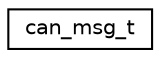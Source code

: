 digraph "Graphical Class Hierarchy"
{
  edge [fontname="Helvetica",fontsize="10",labelfontname="Helvetica",labelfontsize="10"];
  node [fontname="Helvetica",fontsize="10",shape=record];
  rankdir="LR";
  Node0 [label="can_msg_t",height=0.2,width=0.4,color="black", fillcolor="white", style="filled",URL="$structcan__msg__t.html"];
}
